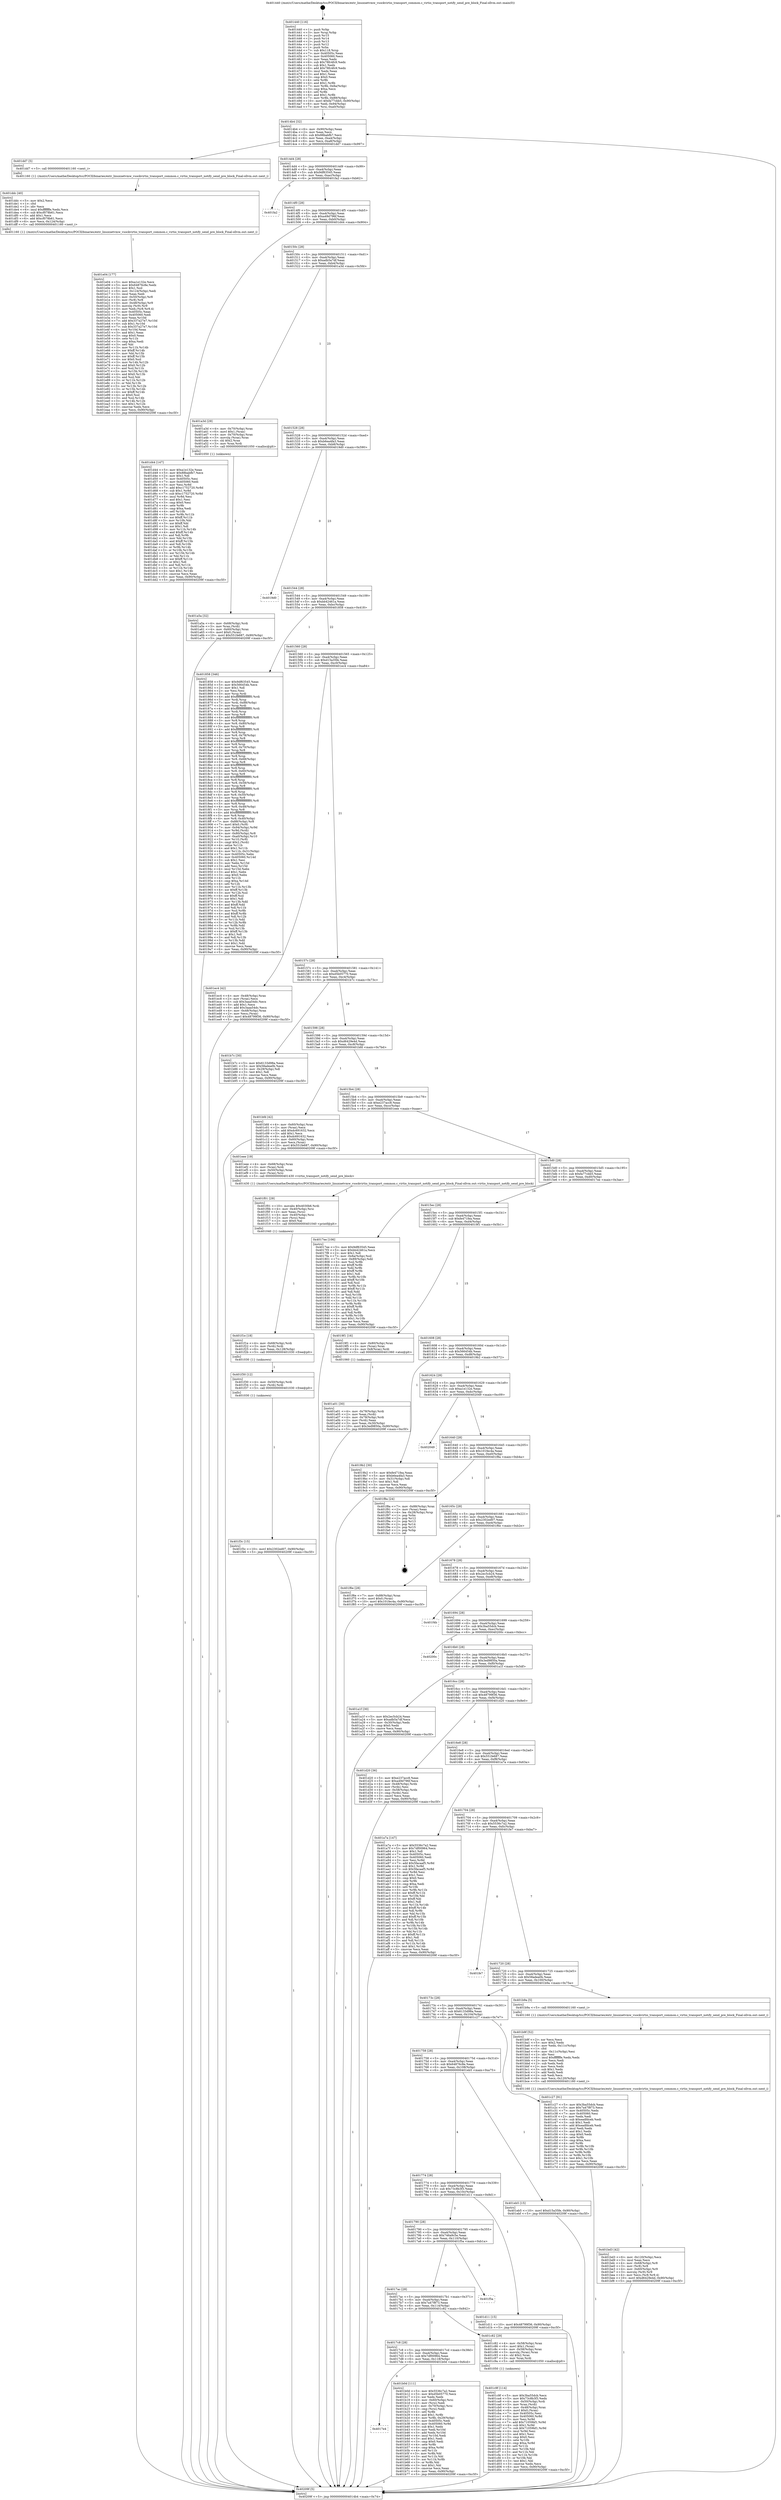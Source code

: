digraph "0x401440" {
  label = "0x401440 (/mnt/c/Users/mathe/Desktop/tcc/POCII/binaries/extr_linuxnetvmw_vsockvirtio_transport_common.c_virtio_transport_notify_send_pre_block_Final-ollvm.out::main(0))"
  labelloc = "t"
  node[shape=record]

  Entry [label="",width=0.3,height=0.3,shape=circle,fillcolor=black,style=filled]
  "0x4014b4" [label="{
     0x4014b4 [32]\l
     | [instrs]\l
     &nbsp;&nbsp;0x4014b4 \<+6\>: mov -0x90(%rbp),%eax\l
     &nbsp;&nbsp;0x4014ba \<+2\>: mov %eax,%ecx\l
     &nbsp;&nbsp;0x4014bc \<+6\>: sub $0x88babfb7,%ecx\l
     &nbsp;&nbsp;0x4014c2 \<+6\>: mov %eax,-0xa4(%rbp)\l
     &nbsp;&nbsp;0x4014c8 \<+6\>: mov %ecx,-0xa8(%rbp)\l
     &nbsp;&nbsp;0x4014ce \<+6\>: je 0000000000401dd7 \<main+0x997\>\l
  }"]
  "0x401dd7" [label="{
     0x401dd7 [5]\l
     | [instrs]\l
     &nbsp;&nbsp;0x401dd7 \<+5\>: call 0000000000401160 \<next_i\>\l
     | [calls]\l
     &nbsp;&nbsp;0x401160 \{1\} (/mnt/c/Users/mathe/Desktop/tcc/POCII/binaries/extr_linuxnetvmw_vsockvirtio_transport_common.c_virtio_transport_notify_send_pre_block_Final-ollvm.out::next_i)\l
  }"]
  "0x4014d4" [label="{
     0x4014d4 [28]\l
     | [instrs]\l
     &nbsp;&nbsp;0x4014d4 \<+5\>: jmp 00000000004014d9 \<main+0x99\>\l
     &nbsp;&nbsp;0x4014d9 \<+6\>: mov -0xa4(%rbp),%eax\l
     &nbsp;&nbsp;0x4014df \<+5\>: sub $0x9df63545,%eax\l
     &nbsp;&nbsp;0x4014e4 \<+6\>: mov %eax,-0xac(%rbp)\l
     &nbsp;&nbsp;0x4014ea \<+6\>: je 0000000000401fa2 \<main+0xb62\>\l
  }"]
  Exit [label="",width=0.3,height=0.3,shape=circle,fillcolor=black,style=filled,peripheries=2]
  "0x401fa2" [label="{
     0x401fa2\l
  }", style=dashed]
  "0x4014f0" [label="{
     0x4014f0 [28]\l
     | [instrs]\l
     &nbsp;&nbsp;0x4014f0 \<+5\>: jmp 00000000004014f5 \<main+0xb5\>\l
     &nbsp;&nbsp;0x4014f5 \<+6\>: mov -0xa4(%rbp),%eax\l
     &nbsp;&nbsp;0x4014fb \<+5\>: sub $0xa49d796f,%eax\l
     &nbsp;&nbsp;0x401500 \<+6\>: mov %eax,-0xb0(%rbp)\l
     &nbsp;&nbsp;0x401506 \<+6\>: je 0000000000401d44 \<main+0x904\>\l
  }"]
  "0x401f3c" [label="{
     0x401f3c [15]\l
     | [instrs]\l
     &nbsp;&nbsp;0x401f3c \<+10\>: movl $0x2302ed07,-0x90(%rbp)\l
     &nbsp;&nbsp;0x401f46 \<+5\>: jmp 000000000040209f \<main+0xc5f\>\l
  }"]
  "0x401d44" [label="{
     0x401d44 [147]\l
     | [instrs]\l
     &nbsp;&nbsp;0x401d44 \<+5\>: mov $0xa1e132e,%eax\l
     &nbsp;&nbsp;0x401d49 \<+5\>: mov $0x88babfb7,%ecx\l
     &nbsp;&nbsp;0x401d4e \<+2\>: mov $0x1,%dl\l
     &nbsp;&nbsp;0x401d50 \<+7\>: mov 0x40505c,%esi\l
     &nbsp;&nbsp;0x401d57 \<+7\>: mov 0x405060,%edi\l
     &nbsp;&nbsp;0x401d5e \<+3\>: mov %esi,%r8d\l
     &nbsp;&nbsp;0x401d61 \<+7\>: add $0xc1752720,%r8d\l
     &nbsp;&nbsp;0x401d68 \<+4\>: sub $0x1,%r8d\l
     &nbsp;&nbsp;0x401d6c \<+7\>: sub $0xc1752720,%r8d\l
     &nbsp;&nbsp;0x401d73 \<+4\>: imul %r8d,%esi\l
     &nbsp;&nbsp;0x401d77 \<+3\>: and $0x1,%esi\l
     &nbsp;&nbsp;0x401d7a \<+3\>: cmp $0x0,%esi\l
     &nbsp;&nbsp;0x401d7d \<+4\>: sete %r9b\l
     &nbsp;&nbsp;0x401d81 \<+3\>: cmp $0xa,%edi\l
     &nbsp;&nbsp;0x401d84 \<+4\>: setl %r10b\l
     &nbsp;&nbsp;0x401d88 \<+3\>: mov %r9b,%r11b\l
     &nbsp;&nbsp;0x401d8b \<+4\>: xor $0xff,%r11b\l
     &nbsp;&nbsp;0x401d8f \<+3\>: mov %r10b,%bl\l
     &nbsp;&nbsp;0x401d92 \<+3\>: xor $0xff,%bl\l
     &nbsp;&nbsp;0x401d95 \<+3\>: xor $0x1,%dl\l
     &nbsp;&nbsp;0x401d98 \<+3\>: mov %r11b,%r14b\l
     &nbsp;&nbsp;0x401d9b \<+4\>: and $0xff,%r14b\l
     &nbsp;&nbsp;0x401d9f \<+3\>: and %dl,%r9b\l
     &nbsp;&nbsp;0x401da2 \<+3\>: mov %bl,%r15b\l
     &nbsp;&nbsp;0x401da5 \<+4\>: and $0xff,%r15b\l
     &nbsp;&nbsp;0x401da9 \<+3\>: and %dl,%r10b\l
     &nbsp;&nbsp;0x401dac \<+3\>: or %r9b,%r14b\l
     &nbsp;&nbsp;0x401daf \<+3\>: or %r10b,%r15b\l
     &nbsp;&nbsp;0x401db2 \<+3\>: xor %r15b,%r14b\l
     &nbsp;&nbsp;0x401db5 \<+3\>: or %bl,%r11b\l
     &nbsp;&nbsp;0x401db8 \<+4\>: xor $0xff,%r11b\l
     &nbsp;&nbsp;0x401dbc \<+3\>: or $0x1,%dl\l
     &nbsp;&nbsp;0x401dbf \<+3\>: and %dl,%r11b\l
     &nbsp;&nbsp;0x401dc2 \<+3\>: or %r11b,%r14b\l
     &nbsp;&nbsp;0x401dc5 \<+4\>: test $0x1,%r14b\l
     &nbsp;&nbsp;0x401dc9 \<+3\>: cmovne %ecx,%eax\l
     &nbsp;&nbsp;0x401dcc \<+6\>: mov %eax,-0x90(%rbp)\l
     &nbsp;&nbsp;0x401dd2 \<+5\>: jmp 000000000040209f \<main+0xc5f\>\l
  }"]
  "0x40150c" [label="{
     0x40150c [28]\l
     | [instrs]\l
     &nbsp;&nbsp;0x40150c \<+5\>: jmp 0000000000401511 \<main+0xd1\>\l
     &nbsp;&nbsp;0x401511 \<+6\>: mov -0xa4(%rbp),%eax\l
     &nbsp;&nbsp;0x401517 \<+5\>: sub $0xadb5a7df,%eax\l
     &nbsp;&nbsp;0x40151c \<+6\>: mov %eax,-0xb4(%rbp)\l
     &nbsp;&nbsp;0x401522 \<+6\>: je 0000000000401a3d \<main+0x5fd\>\l
  }"]
  "0x401f30" [label="{
     0x401f30 [12]\l
     | [instrs]\l
     &nbsp;&nbsp;0x401f30 \<+4\>: mov -0x50(%rbp),%rdi\l
     &nbsp;&nbsp;0x401f34 \<+3\>: mov (%rdi),%rdi\l
     &nbsp;&nbsp;0x401f37 \<+5\>: call 0000000000401030 \<free@plt\>\l
     | [calls]\l
     &nbsp;&nbsp;0x401030 \{1\} (unknown)\l
  }"]
  "0x401a3d" [label="{
     0x401a3d [29]\l
     | [instrs]\l
     &nbsp;&nbsp;0x401a3d \<+4\>: mov -0x70(%rbp),%rax\l
     &nbsp;&nbsp;0x401a41 \<+6\>: movl $0x1,(%rax)\l
     &nbsp;&nbsp;0x401a47 \<+4\>: mov -0x70(%rbp),%rax\l
     &nbsp;&nbsp;0x401a4b \<+3\>: movslq (%rax),%rax\l
     &nbsp;&nbsp;0x401a4e \<+4\>: shl $0x2,%rax\l
     &nbsp;&nbsp;0x401a52 \<+3\>: mov %rax,%rdi\l
     &nbsp;&nbsp;0x401a55 \<+5\>: call 0000000000401050 \<malloc@plt\>\l
     | [calls]\l
     &nbsp;&nbsp;0x401050 \{1\} (unknown)\l
  }"]
  "0x401528" [label="{
     0x401528 [28]\l
     | [instrs]\l
     &nbsp;&nbsp;0x401528 \<+5\>: jmp 000000000040152d \<main+0xed\>\l
     &nbsp;&nbsp;0x40152d \<+6\>: mov -0xa4(%rbp),%eax\l
     &nbsp;&nbsp;0x401533 \<+5\>: sub $0xb6ea4fa3,%eax\l
     &nbsp;&nbsp;0x401538 \<+6\>: mov %eax,-0xb8(%rbp)\l
     &nbsp;&nbsp;0x40153e \<+6\>: je 00000000004019d0 \<main+0x590\>\l
  }"]
  "0x401f1e" [label="{
     0x401f1e [18]\l
     | [instrs]\l
     &nbsp;&nbsp;0x401f1e \<+4\>: mov -0x68(%rbp),%rdi\l
     &nbsp;&nbsp;0x401f22 \<+3\>: mov (%rdi),%rdi\l
     &nbsp;&nbsp;0x401f25 \<+6\>: mov %eax,-0x128(%rbp)\l
     &nbsp;&nbsp;0x401f2b \<+5\>: call 0000000000401030 \<free@plt\>\l
     | [calls]\l
     &nbsp;&nbsp;0x401030 \{1\} (unknown)\l
  }"]
  "0x4019d0" [label="{
     0x4019d0\l
  }", style=dashed]
  "0x401544" [label="{
     0x401544 [28]\l
     | [instrs]\l
     &nbsp;&nbsp;0x401544 \<+5\>: jmp 0000000000401549 \<main+0x109\>\l
     &nbsp;&nbsp;0x401549 \<+6\>: mov -0xa4(%rbp),%eax\l
     &nbsp;&nbsp;0x40154f \<+5\>: sub $0xbb42461a,%eax\l
     &nbsp;&nbsp;0x401554 \<+6\>: mov %eax,-0xbc(%rbp)\l
     &nbsp;&nbsp;0x40155a \<+6\>: je 0000000000401858 \<main+0x418\>\l
  }"]
  "0x401f01" [label="{
     0x401f01 [29]\l
     | [instrs]\l
     &nbsp;&nbsp;0x401f01 \<+10\>: movabs $0x4030b6,%rdi\l
     &nbsp;&nbsp;0x401f0b \<+4\>: mov -0x40(%rbp),%rsi\l
     &nbsp;&nbsp;0x401f0f \<+2\>: mov %eax,(%rsi)\l
     &nbsp;&nbsp;0x401f11 \<+4\>: mov -0x40(%rbp),%rsi\l
     &nbsp;&nbsp;0x401f15 \<+2\>: mov (%rsi),%esi\l
     &nbsp;&nbsp;0x401f17 \<+2\>: mov $0x0,%al\l
     &nbsp;&nbsp;0x401f19 \<+5\>: call 0000000000401040 \<printf@plt\>\l
     | [calls]\l
     &nbsp;&nbsp;0x401040 \{1\} (unknown)\l
  }"]
  "0x401858" [label="{
     0x401858 [346]\l
     | [instrs]\l
     &nbsp;&nbsp;0x401858 \<+5\>: mov $0x9df63545,%eax\l
     &nbsp;&nbsp;0x40185d \<+5\>: mov $0x566454b,%ecx\l
     &nbsp;&nbsp;0x401862 \<+2\>: mov $0x1,%dl\l
     &nbsp;&nbsp;0x401864 \<+2\>: xor %esi,%esi\l
     &nbsp;&nbsp;0x401866 \<+3\>: mov %rsp,%rdi\l
     &nbsp;&nbsp;0x401869 \<+4\>: add $0xfffffffffffffff0,%rdi\l
     &nbsp;&nbsp;0x40186d \<+3\>: mov %rdi,%rsp\l
     &nbsp;&nbsp;0x401870 \<+7\>: mov %rdi,-0x88(%rbp)\l
     &nbsp;&nbsp;0x401877 \<+3\>: mov %rsp,%rdi\l
     &nbsp;&nbsp;0x40187a \<+4\>: add $0xfffffffffffffff0,%rdi\l
     &nbsp;&nbsp;0x40187e \<+3\>: mov %rdi,%rsp\l
     &nbsp;&nbsp;0x401881 \<+3\>: mov %rsp,%r8\l
     &nbsp;&nbsp;0x401884 \<+4\>: add $0xfffffffffffffff0,%r8\l
     &nbsp;&nbsp;0x401888 \<+3\>: mov %r8,%rsp\l
     &nbsp;&nbsp;0x40188b \<+4\>: mov %r8,-0x80(%rbp)\l
     &nbsp;&nbsp;0x40188f \<+3\>: mov %rsp,%r8\l
     &nbsp;&nbsp;0x401892 \<+4\>: add $0xfffffffffffffff0,%r8\l
     &nbsp;&nbsp;0x401896 \<+3\>: mov %r8,%rsp\l
     &nbsp;&nbsp;0x401899 \<+4\>: mov %r8,-0x78(%rbp)\l
     &nbsp;&nbsp;0x40189d \<+3\>: mov %rsp,%r8\l
     &nbsp;&nbsp;0x4018a0 \<+4\>: add $0xfffffffffffffff0,%r8\l
     &nbsp;&nbsp;0x4018a4 \<+3\>: mov %r8,%rsp\l
     &nbsp;&nbsp;0x4018a7 \<+4\>: mov %r8,-0x70(%rbp)\l
     &nbsp;&nbsp;0x4018ab \<+3\>: mov %rsp,%r8\l
     &nbsp;&nbsp;0x4018ae \<+4\>: add $0xfffffffffffffff0,%r8\l
     &nbsp;&nbsp;0x4018b2 \<+3\>: mov %r8,%rsp\l
     &nbsp;&nbsp;0x4018b5 \<+4\>: mov %r8,-0x68(%rbp)\l
     &nbsp;&nbsp;0x4018b9 \<+3\>: mov %rsp,%r8\l
     &nbsp;&nbsp;0x4018bc \<+4\>: add $0xfffffffffffffff0,%r8\l
     &nbsp;&nbsp;0x4018c0 \<+3\>: mov %r8,%rsp\l
     &nbsp;&nbsp;0x4018c3 \<+4\>: mov %r8,-0x60(%rbp)\l
     &nbsp;&nbsp;0x4018c7 \<+3\>: mov %rsp,%r8\l
     &nbsp;&nbsp;0x4018ca \<+4\>: add $0xfffffffffffffff0,%r8\l
     &nbsp;&nbsp;0x4018ce \<+3\>: mov %r8,%rsp\l
     &nbsp;&nbsp;0x4018d1 \<+4\>: mov %r8,-0x58(%rbp)\l
     &nbsp;&nbsp;0x4018d5 \<+3\>: mov %rsp,%r8\l
     &nbsp;&nbsp;0x4018d8 \<+4\>: add $0xfffffffffffffff0,%r8\l
     &nbsp;&nbsp;0x4018dc \<+3\>: mov %r8,%rsp\l
     &nbsp;&nbsp;0x4018df \<+4\>: mov %r8,-0x50(%rbp)\l
     &nbsp;&nbsp;0x4018e3 \<+3\>: mov %rsp,%r8\l
     &nbsp;&nbsp;0x4018e6 \<+4\>: add $0xfffffffffffffff0,%r8\l
     &nbsp;&nbsp;0x4018ea \<+3\>: mov %r8,%rsp\l
     &nbsp;&nbsp;0x4018ed \<+4\>: mov %r8,-0x48(%rbp)\l
     &nbsp;&nbsp;0x4018f1 \<+3\>: mov %rsp,%r8\l
     &nbsp;&nbsp;0x4018f4 \<+4\>: add $0xfffffffffffffff0,%r8\l
     &nbsp;&nbsp;0x4018f8 \<+3\>: mov %r8,%rsp\l
     &nbsp;&nbsp;0x4018fb \<+4\>: mov %r8,-0x40(%rbp)\l
     &nbsp;&nbsp;0x4018ff \<+7\>: mov -0x88(%rbp),%r8\l
     &nbsp;&nbsp;0x401906 \<+7\>: movl $0x0,(%r8)\l
     &nbsp;&nbsp;0x40190d \<+7\>: mov -0x94(%rbp),%r9d\l
     &nbsp;&nbsp;0x401914 \<+3\>: mov %r9d,(%rdi)\l
     &nbsp;&nbsp;0x401917 \<+4\>: mov -0x80(%rbp),%r8\l
     &nbsp;&nbsp;0x40191b \<+7\>: mov -0xa0(%rbp),%r10\l
     &nbsp;&nbsp;0x401922 \<+3\>: mov %r10,(%r8)\l
     &nbsp;&nbsp;0x401925 \<+3\>: cmpl $0x2,(%rdi)\l
     &nbsp;&nbsp;0x401928 \<+4\>: setne %r11b\l
     &nbsp;&nbsp;0x40192c \<+4\>: and $0x1,%r11b\l
     &nbsp;&nbsp;0x401930 \<+4\>: mov %r11b,-0x31(%rbp)\l
     &nbsp;&nbsp;0x401934 \<+7\>: mov 0x40505c,%ebx\l
     &nbsp;&nbsp;0x40193b \<+8\>: mov 0x405060,%r14d\l
     &nbsp;&nbsp;0x401943 \<+3\>: sub $0x1,%esi\l
     &nbsp;&nbsp;0x401946 \<+3\>: mov %ebx,%r15d\l
     &nbsp;&nbsp;0x401949 \<+3\>: add %esi,%r15d\l
     &nbsp;&nbsp;0x40194c \<+4\>: imul %r15d,%ebx\l
     &nbsp;&nbsp;0x401950 \<+3\>: and $0x1,%ebx\l
     &nbsp;&nbsp;0x401953 \<+3\>: cmp $0x0,%ebx\l
     &nbsp;&nbsp;0x401956 \<+4\>: sete %r11b\l
     &nbsp;&nbsp;0x40195a \<+4\>: cmp $0xa,%r14d\l
     &nbsp;&nbsp;0x40195e \<+4\>: setl %r12b\l
     &nbsp;&nbsp;0x401962 \<+3\>: mov %r11b,%r13b\l
     &nbsp;&nbsp;0x401965 \<+4\>: xor $0xff,%r13b\l
     &nbsp;&nbsp;0x401969 \<+3\>: mov %r12b,%sil\l
     &nbsp;&nbsp;0x40196c \<+4\>: xor $0xff,%sil\l
     &nbsp;&nbsp;0x401970 \<+3\>: xor $0x1,%dl\l
     &nbsp;&nbsp;0x401973 \<+3\>: mov %r13b,%dil\l
     &nbsp;&nbsp;0x401976 \<+4\>: and $0xff,%dil\l
     &nbsp;&nbsp;0x40197a \<+3\>: and %dl,%r11b\l
     &nbsp;&nbsp;0x40197d \<+3\>: mov %sil,%r8b\l
     &nbsp;&nbsp;0x401980 \<+4\>: and $0xff,%r8b\l
     &nbsp;&nbsp;0x401984 \<+3\>: and %dl,%r12b\l
     &nbsp;&nbsp;0x401987 \<+3\>: or %r11b,%dil\l
     &nbsp;&nbsp;0x40198a \<+3\>: or %r12b,%r8b\l
     &nbsp;&nbsp;0x40198d \<+3\>: xor %r8b,%dil\l
     &nbsp;&nbsp;0x401990 \<+3\>: or %sil,%r13b\l
     &nbsp;&nbsp;0x401993 \<+4\>: xor $0xff,%r13b\l
     &nbsp;&nbsp;0x401997 \<+3\>: or $0x1,%dl\l
     &nbsp;&nbsp;0x40199a \<+3\>: and %dl,%r13b\l
     &nbsp;&nbsp;0x40199d \<+3\>: or %r13b,%dil\l
     &nbsp;&nbsp;0x4019a0 \<+4\>: test $0x1,%dil\l
     &nbsp;&nbsp;0x4019a4 \<+3\>: cmovne %ecx,%eax\l
     &nbsp;&nbsp;0x4019a7 \<+6\>: mov %eax,-0x90(%rbp)\l
     &nbsp;&nbsp;0x4019ad \<+5\>: jmp 000000000040209f \<main+0xc5f\>\l
  }"]
  "0x401560" [label="{
     0x401560 [28]\l
     | [instrs]\l
     &nbsp;&nbsp;0x401560 \<+5\>: jmp 0000000000401565 \<main+0x125\>\l
     &nbsp;&nbsp;0x401565 \<+6\>: mov -0xa4(%rbp),%eax\l
     &nbsp;&nbsp;0x40156b \<+5\>: sub $0xd15a35fe,%eax\l
     &nbsp;&nbsp;0x401570 \<+6\>: mov %eax,-0xc0(%rbp)\l
     &nbsp;&nbsp;0x401576 \<+6\>: je 0000000000401ec4 \<main+0xa84\>\l
  }"]
  "0x401e04" [label="{
     0x401e04 [177]\l
     | [instrs]\l
     &nbsp;&nbsp;0x401e04 \<+5\>: mov $0xa1e132e,%ecx\l
     &nbsp;&nbsp;0x401e09 \<+5\>: mov $0x64876c8e,%edx\l
     &nbsp;&nbsp;0x401e0e \<+3\>: mov $0x1,%sil\l
     &nbsp;&nbsp;0x401e11 \<+6\>: mov -0x124(%rbp),%edi\l
     &nbsp;&nbsp;0x401e17 \<+3\>: imul %eax,%edi\l
     &nbsp;&nbsp;0x401e1a \<+4\>: mov -0x50(%rbp),%r8\l
     &nbsp;&nbsp;0x401e1e \<+3\>: mov (%r8),%r8\l
     &nbsp;&nbsp;0x401e21 \<+4\>: mov -0x48(%rbp),%r9\l
     &nbsp;&nbsp;0x401e25 \<+3\>: movslq (%r9),%r9\l
     &nbsp;&nbsp;0x401e28 \<+4\>: mov %edi,(%r8,%r9,4)\l
     &nbsp;&nbsp;0x401e2c \<+7\>: mov 0x40505c,%eax\l
     &nbsp;&nbsp;0x401e33 \<+7\>: mov 0x405060,%edi\l
     &nbsp;&nbsp;0x401e3a \<+3\>: mov %eax,%r10d\l
     &nbsp;&nbsp;0x401e3d \<+7\>: add $0x337a27e7,%r10d\l
     &nbsp;&nbsp;0x401e44 \<+4\>: sub $0x1,%r10d\l
     &nbsp;&nbsp;0x401e48 \<+7\>: sub $0x337a27e7,%r10d\l
     &nbsp;&nbsp;0x401e4f \<+4\>: imul %r10d,%eax\l
     &nbsp;&nbsp;0x401e53 \<+3\>: and $0x1,%eax\l
     &nbsp;&nbsp;0x401e56 \<+3\>: cmp $0x0,%eax\l
     &nbsp;&nbsp;0x401e59 \<+4\>: sete %r11b\l
     &nbsp;&nbsp;0x401e5d \<+3\>: cmp $0xa,%edi\l
     &nbsp;&nbsp;0x401e60 \<+3\>: setl %bl\l
     &nbsp;&nbsp;0x401e63 \<+3\>: mov %r11b,%r14b\l
     &nbsp;&nbsp;0x401e66 \<+4\>: xor $0xff,%r14b\l
     &nbsp;&nbsp;0x401e6a \<+3\>: mov %bl,%r15b\l
     &nbsp;&nbsp;0x401e6d \<+4\>: xor $0xff,%r15b\l
     &nbsp;&nbsp;0x401e71 \<+4\>: xor $0x0,%sil\l
     &nbsp;&nbsp;0x401e75 \<+3\>: mov %r14b,%r12b\l
     &nbsp;&nbsp;0x401e78 \<+4\>: and $0x0,%r12b\l
     &nbsp;&nbsp;0x401e7c \<+3\>: and %sil,%r11b\l
     &nbsp;&nbsp;0x401e7f \<+3\>: mov %r15b,%r13b\l
     &nbsp;&nbsp;0x401e82 \<+4\>: and $0x0,%r13b\l
     &nbsp;&nbsp;0x401e86 \<+3\>: and %sil,%bl\l
     &nbsp;&nbsp;0x401e89 \<+3\>: or %r11b,%r12b\l
     &nbsp;&nbsp;0x401e8c \<+3\>: or %bl,%r13b\l
     &nbsp;&nbsp;0x401e8f \<+3\>: xor %r13b,%r12b\l
     &nbsp;&nbsp;0x401e92 \<+3\>: or %r15b,%r14b\l
     &nbsp;&nbsp;0x401e95 \<+4\>: xor $0xff,%r14b\l
     &nbsp;&nbsp;0x401e99 \<+4\>: or $0x0,%sil\l
     &nbsp;&nbsp;0x401e9d \<+3\>: and %sil,%r14b\l
     &nbsp;&nbsp;0x401ea0 \<+3\>: or %r14b,%r12b\l
     &nbsp;&nbsp;0x401ea3 \<+4\>: test $0x1,%r12b\l
     &nbsp;&nbsp;0x401ea7 \<+3\>: cmovne %edx,%ecx\l
     &nbsp;&nbsp;0x401eaa \<+6\>: mov %ecx,-0x90(%rbp)\l
     &nbsp;&nbsp;0x401eb0 \<+5\>: jmp 000000000040209f \<main+0xc5f\>\l
  }"]
  "0x401ec4" [label="{
     0x401ec4 [42]\l
     | [instrs]\l
     &nbsp;&nbsp;0x401ec4 \<+4\>: mov -0x48(%rbp),%rax\l
     &nbsp;&nbsp;0x401ec8 \<+2\>: mov (%rax),%ecx\l
     &nbsp;&nbsp;0x401eca \<+6\>: sub $0x3aaa54dc,%ecx\l
     &nbsp;&nbsp;0x401ed0 \<+3\>: add $0x1,%ecx\l
     &nbsp;&nbsp;0x401ed3 \<+6\>: add $0x3aaa54dc,%ecx\l
     &nbsp;&nbsp;0x401ed9 \<+4\>: mov -0x48(%rbp),%rax\l
     &nbsp;&nbsp;0x401edd \<+2\>: mov %ecx,(%rax)\l
     &nbsp;&nbsp;0x401edf \<+10\>: movl $0x48799f36,-0x90(%rbp)\l
     &nbsp;&nbsp;0x401ee9 \<+5\>: jmp 000000000040209f \<main+0xc5f\>\l
  }"]
  "0x40157c" [label="{
     0x40157c [28]\l
     | [instrs]\l
     &nbsp;&nbsp;0x40157c \<+5\>: jmp 0000000000401581 \<main+0x141\>\l
     &nbsp;&nbsp;0x401581 \<+6\>: mov -0xa4(%rbp),%eax\l
     &nbsp;&nbsp;0x401587 \<+5\>: sub $0xd5b05770,%eax\l
     &nbsp;&nbsp;0x40158c \<+6\>: mov %eax,-0xc4(%rbp)\l
     &nbsp;&nbsp;0x401592 \<+6\>: je 0000000000401b7c \<main+0x73c\>\l
  }"]
  "0x401ddc" [label="{
     0x401ddc [40]\l
     | [instrs]\l
     &nbsp;&nbsp;0x401ddc \<+5\>: mov $0x2,%ecx\l
     &nbsp;&nbsp;0x401de1 \<+1\>: cltd\l
     &nbsp;&nbsp;0x401de2 \<+2\>: idiv %ecx\l
     &nbsp;&nbsp;0x401de4 \<+6\>: imul $0xfffffffe,%edx,%ecx\l
     &nbsp;&nbsp;0x401dea \<+6\>: sub $0xcf078b61,%ecx\l
     &nbsp;&nbsp;0x401df0 \<+3\>: add $0x1,%ecx\l
     &nbsp;&nbsp;0x401df3 \<+6\>: add $0xcf078b61,%ecx\l
     &nbsp;&nbsp;0x401df9 \<+6\>: mov %ecx,-0x124(%rbp)\l
     &nbsp;&nbsp;0x401dff \<+5\>: call 0000000000401160 \<next_i\>\l
     | [calls]\l
     &nbsp;&nbsp;0x401160 \{1\} (/mnt/c/Users/mathe/Desktop/tcc/POCII/binaries/extr_linuxnetvmw_vsockvirtio_transport_common.c_virtio_transport_notify_send_pre_block_Final-ollvm.out::next_i)\l
  }"]
  "0x401b7c" [label="{
     0x401b7c [30]\l
     | [instrs]\l
     &nbsp;&nbsp;0x401b7c \<+5\>: mov $0x6133d98a,%eax\l
     &nbsp;&nbsp;0x401b81 \<+5\>: mov $0x58adea0b,%ecx\l
     &nbsp;&nbsp;0x401b86 \<+3\>: mov -0x29(%rbp),%dl\l
     &nbsp;&nbsp;0x401b89 \<+3\>: test $0x1,%dl\l
     &nbsp;&nbsp;0x401b8c \<+3\>: cmovne %ecx,%eax\l
     &nbsp;&nbsp;0x401b8f \<+6\>: mov %eax,-0x90(%rbp)\l
     &nbsp;&nbsp;0x401b95 \<+5\>: jmp 000000000040209f \<main+0xc5f\>\l
  }"]
  "0x401598" [label="{
     0x401598 [28]\l
     | [instrs]\l
     &nbsp;&nbsp;0x401598 \<+5\>: jmp 000000000040159d \<main+0x15d\>\l
     &nbsp;&nbsp;0x40159d \<+6\>: mov -0xa4(%rbp),%eax\l
     &nbsp;&nbsp;0x4015a3 \<+5\>: sub $0xd6429e4d,%eax\l
     &nbsp;&nbsp;0x4015a8 \<+6\>: mov %eax,-0xc8(%rbp)\l
     &nbsp;&nbsp;0x4015ae \<+6\>: je 0000000000401bfd \<main+0x7bd\>\l
  }"]
  "0x401c9f" [label="{
     0x401c9f [114]\l
     | [instrs]\l
     &nbsp;&nbsp;0x401c9f \<+5\>: mov $0x3ba55dcb,%ecx\l
     &nbsp;&nbsp;0x401ca4 \<+5\>: mov $0x73c8b3f3,%edx\l
     &nbsp;&nbsp;0x401ca9 \<+4\>: mov -0x50(%rbp),%rdi\l
     &nbsp;&nbsp;0x401cad \<+3\>: mov %rax,(%rdi)\l
     &nbsp;&nbsp;0x401cb0 \<+4\>: mov -0x48(%rbp),%rax\l
     &nbsp;&nbsp;0x401cb4 \<+6\>: movl $0x0,(%rax)\l
     &nbsp;&nbsp;0x401cba \<+7\>: mov 0x40505c,%esi\l
     &nbsp;&nbsp;0x401cc1 \<+8\>: mov 0x405060,%r8d\l
     &nbsp;&nbsp;0x401cc9 \<+3\>: mov %esi,%r9d\l
     &nbsp;&nbsp;0x401ccc \<+7\>: add $0x71059bf1,%r9d\l
     &nbsp;&nbsp;0x401cd3 \<+4\>: sub $0x1,%r9d\l
     &nbsp;&nbsp;0x401cd7 \<+7\>: sub $0x71059bf1,%r9d\l
     &nbsp;&nbsp;0x401cde \<+4\>: imul %r9d,%esi\l
     &nbsp;&nbsp;0x401ce2 \<+3\>: and $0x1,%esi\l
     &nbsp;&nbsp;0x401ce5 \<+3\>: cmp $0x0,%esi\l
     &nbsp;&nbsp;0x401ce8 \<+4\>: sete %r10b\l
     &nbsp;&nbsp;0x401cec \<+4\>: cmp $0xa,%r8d\l
     &nbsp;&nbsp;0x401cf0 \<+4\>: setl %r11b\l
     &nbsp;&nbsp;0x401cf4 \<+3\>: mov %r10b,%bl\l
     &nbsp;&nbsp;0x401cf7 \<+3\>: and %r11b,%bl\l
     &nbsp;&nbsp;0x401cfa \<+3\>: xor %r11b,%r10b\l
     &nbsp;&nbsp;0x401cfd \<+3\>: or %r10b,%bl\l
     &nbsp;&nbsp;0x401d00 \<+3\>: test $0x1,%bl\l
     &nbsp;&nbsp;0x401d03 \<+3\>: cmovne %edx,%ecx\l
     &nbsp;&nbsp;0x401d06 \<+6\>: mov %ecx,-0x90(%rbp)\l
     &nbsp;&nbsp;0x401d0c \<+5\>: jmp 000000000040209f \<main+0xc5f\>\l
  }"]
  "0x401bfd" [label="{
     0x401bfd [42]\l
     | [instrs]\l
     &nbsp;&nbsp;0x401bfd \<+4\>: mov -0x60(%rbp),%rax\l
     &nbsp;&nbsp;0x401c01 \<+2\>: mov (%rax),%ecx\l
     &nbsp;&nbsp;0x401c03 \<+6\>: add $0xdc691632,%ecx\l
     &nbsp;&nbsp;0x401c09 \<+3\>: add $0x1,%ecx\l
     &nbsp;&nbsp;0x401c0c \<+6\>: sub $0xdc691632,%ecx\l
     &nbsp;&nbsp;0x401c12 \<+4\>: mov -0x60(%rbp),%rax\l
     &nbsp;&nbsp;0x401c16 \<+2\>: mov %ecx,(%rax)\l
     &nbsp;&nbsp;0x401c18 \<+10\>: movl $0x551fe687,-0x90(%rbp)\l
     &nbsp;&nbsp;0x401c22 \<+5\>: jmp 000000000040209f \<main+0xc5f\>\l
  }"]
  "0x4015b4" [label="{
     0x4015b4 [28]\l
     | [instrs]\l
     &nbsp;&nbsp;0x4015b4 \<+5\>: jmp 00000000004015b9 \<main+0x179\>\l
     &nbsp;&nbsp;0x4015b9 \<+6\>: mov -0xa4(%rbp),%eax\l
     &nbsp;&nbsp;0x4015bf \<+5\>: sub $0xe237acc8,%eax\l
     &nbsp;&nbsp;0x4015c4 \<+6\>: mov %eax,-0xcc(%rbp)\l
     &nbsp;&nbsp;0x4015ca \<+6\>: je 0000000000401eee \<main+0xaae\>\l
  }"]
  "0x401bd3" [label="{
     0x401bd3 [42]\l
     | [instrs]\l
     &nbsp;&nbsp;0x401bd3 \<+6\>: mov -0x120(%rbp),%ecx\l
     &nbsp;&nbsp;0x401bd9 \<+3\>: imul %eax,%ecx\l
     &nbsp;&nbsp;0x401bdc \<+4\>: mov -0x68(%rbp),%r8\l
     &nbsp;&nbsp;0x401be0 \<+3\>: mov (%r8),%r8\l
     &nbsp;&nbsp;0x401be3 \<+4\>: mov -0x60(%rbp),%r9\l
     &nbsp;&nbsp;0x401be7 \<+3\>: movslq (%r9),%r9\l
     &nbsp;&nbsp;0x401bea \<+4\>: mov %ecx,(%r8,%r9,4)\l
     &nbsp;&nbsp;0x401bee \<+10\>: movl $0xd6429e4d,-0x90(%rbp)\l
     &nbsp;&nbsp;0x401bf8 \<+5\>: jmp 000000000040209f \<main+0xc5f\>\l
  }"]
  "0x401eee" [label="{
     0x401eee [19]\l
     | [instrs]\l
     &nbsp;&nbsp;0x401eee \<+4\>: mov -0x68(%rbp),%rax\l
     &nbsp;&nbsp;0x401ef2 \<+3\>: mov (%rax),%rdi\l
     &nbsp;&nbsp;0x401ef5 \<+4\>: mov -0x50(%rbp),%rax\l
     &nbsp;&nbsp;0x401ef9 \<+3\>: mov (%rax),%rsi\l
     &nbsp;&nbsp;0x401efc \<+5\>: call 0000000000401430 \<virtio_transport_notify_send_pre_block\>\l
     | [calls]\l
     &nbsp;&nbsp;0x401430 \{1\} (/mnt/c/Users/mathe/Desktop/tcc/POCII/binaries/extr_linuxnetvmw_vsockvirtio_transport_common.c_virtio_transport_notify_send_pre_block_Final-ollvm.out::virtio_transport_notify_send_pre_block)\l
  }"]
  "0x4015d0" [label="{
     0x4015d0 [28]\l
     | [instrs]\l
     &nbsp;&nbsp;0x4015d0 \<+5\>: jmp 00000000004015d5 \<main+0x195\>\l
     &nbsp;&nbsp;0x4015d5 \<+6\>: mov -0xa4(%rbp),%eax\l
     &nbsp;&nbsp;0x4015db \<+5\>: sub $0xfa77cbb5,%eax\l
     &nbsp;&nbsp;0x4015e0 \<+6\>: mov %eax,-0xd0(%rbp)\l
     &nbsp;&nbsp;0x4015e6 \<+6\>: je 00000000004017ee \<main+0x3ae\>\l
  }"]
  "0x401b9f" [label="{
     0x401b9f [52]\l
     | [instrs]\l
     &nbsp;&nbsp;0x401b9f \<+2\>: xor %ecx,%ecx\l
     &nbsp;&nbsp;0x401ba1 \<+5\>: mov $0x2,%edx\l
     &nbsp;&nbsp;0x401ba6 \<+6\>: mov %edx,-0x11c(%rbp)\l
     &nbsp;&nbsp;0x401bac \<+1\>: cltd\l
     &nbsp;&nbsp;0x401bad \<+6\>: mov -0x11c(%rbp),%esi\l
     &nbsp;&nbsp;0x401bb3 \<+2\>: idiv %esi\l
     &nbsp;&nbsp;0x401bb5 \<+6\>: imul $0xfffffffe,%edx,%edx\l
     &nbsp;&nbsp;0x401bbb \<+2\>: mov %ecx,%edi\l
     &nbsp;&nbsp;0x401bbd \<+2\>: sub %edx,%edi\l
     &nbsp;&nbsp;0x401bbf \<+2\>: mov %ecx,%edx\l
     &nbsp;&nbsp;0x401bc1 \<+3\>: sub $0x1,%edx\l
     &nbsp;&nbsp;0x401bc4 \<+2\>: add %edx,%edi\l
     &nbsp;&nbsp;0x401bc6 \<+2\>: sub %edi,%ecx\l
     &nbsp;&nbsp;0x401bc8 \<+6\>: mov %ecx,-0x120(%rbp)\l
     &nbsp;&nbsp;0x401bce \<+5\>: call 0000000000401160 \<next_i\>\l
     | [calls]\l
     &nbsp;&nbsp;0x401160 \{1\} (/mnt/c/Users/mathe/Desktop/tcc/POCII/binaries/extr_linuxnetvmw_vsockvirtio_transport_common.c_virtio_transport_notify_send_pre_block_Final-ollvm.out::next_i)\l
  }"]
  "0x4017ee" [label="{
     0x4017ee [106]\l
     | [instrs]\l
     &nbsp;&nbsp;0x4017ee \<+5\>: mov $0x9df63545,%eax\l
     &nbsp;&nbsp;0x4017f3 \<+5\>: mov $0xbb42461a,%ecx\l
     &nbsp;&nbsp;0x4017f8 \<+2\>: mov $0x1,%dl\l
     &nbsp;&nbsp;0x4017fa \<+7\>: mov -0x8a(%rbp),%sil\l
     &nbsp;&nbsp;0x401801 \<+7\>: mov -0x89(%rbp),%dil\l
     &nbsp;&nbsp;0x401808 \<+3\>: mov %sil,%r8b\l
     &nbsp;&nbsp;0x40180b \<+4\>: xor $0xff,%r8b\l
     &nbsp;&nbsp;0x40180f \<+3\>: mov %dil,%r9b\l
     &nbsp;&nbsp;0x401812 \<+4\>: xor $0xff,%r9b\l
     &nbsp;&nbsp;0x401816 \<+3\>: xor $0x1,%dl\l
     &nbsp;&nbsp;0x401819 \<+3\>: mov %r8b,%r10b\l
     &nbsp;&nbsp;0x40181c \<+4\>: and $0xff,%r10b\l
     &nbsp;&nbsp;0x401820 \<+3\>: and %dl,%sil\l
     &nbsp;&nbsp;0x401823 \<+3\>: mov %r9b,%r11b\l
     &nbsp;&nbsp;0x401826 \<+4\>: and $0xff,%r11b\l
     &nbsp;&nbsp;0x40182a \<+3\>: and %dl,%dil\l
     &nbsp;&nbsp;0x40182d \<+3\>: or %sil,%r10b\l
     &nbsp;&nbsp;0x401830 \<+3\>: or %dil,%r11b\l
     &nbsp;&nbsp;0x401833 \<+3\>: xor %r11b,%r10b\l
     &nbsp;&nbsp;0x401836 \<+3\>: or %r9b,%r8b\l
     &nbsp;&nbsp;0x401839 \<+4\>: xor $0xff,%r8b\l
     &nbsp;&nbsp;0x40183d \<+3\>: or $0x1,%dl\l
     &nbsp;&nbsp;0x401840 \<+3\>: and %dl,%r8b\l
     &nbsp;&nbsp;0x401843 \<+3\>: or %r8b,%r10b\l
     &nbsp;&nbsp;0x401846 \<+4\>: test $0x1,%r10b\l
     &nbsp;&nbsp;0x40184a \<+3\>: cmovne %ecx,%eax\l
     &nbsp;&nbsp;0x40184d \<+6\>: mov %eax,-0x90(%rbp)\l
     &nbsp;&nbsp;0x401853 \<+5\>: jmp 000000000040209f \<main+0xc5f\>\l
  }"]
  "0x4015ec" [label="{
     0x4015ec [28]\l
     | [instrs]\l
     &nbsp;&nbsp;0x4015ec \<+5\>: jmp 00000000004015f1 \<main+0x1b1\>\l
     &nbsp;&nbsp;0x4015f1 \<+6\>: mov -0xa4(%rbp),%eax\l
     &nbsp;&nbsp;0x4015f7 \<+5\>: sub $0xfe471fea,%eax\l
     &nbsp;&nbsp;0x4015fc \<+6\>: mov %eax,-0xd4(%rbp)\l
     &nbsp;&nbsp;0x401602 \<+6\>: je 00000000004019f1 \<main+0x5b1\>\l
  }"]
  "0x40209f" [label="{
     0x40209f [5]\l
     | [instrs]\l
     &nbsp;&nbsp;0x40209f \<+5\>: jmp 00000000004014b4 \<main+0x74\>\l
  }"]
  "0x401440" [label="{
     0x401440 [116]\l
     | [instrs]\l
     &nbsp;&nbsp;0x401440 \<+1\>: push %rbp\l
     &nbsp;&nbsp;0x401441 \<+3\>: mov %rsp,%rbp\l
     &nbsp;&nbsp;0x401444 \<+2\>: push %r15\l
     &nbsp;&nbsp;0x401446 \<+2\>: push %r14\l
     &nbsp;&nbsp;0x401448 \<+2\>: push %r13\l
     &nbsp;&nbsp;0x40144a \<+2\>: push %r12\l
     &nbsp;&nbsp;0x40144c \<+1\>: push %rbx\l
     &nbsp;&nbsp;0x40144d \<+7\>: sub $0x118,%rsp\l
     &nbsp;&nbsp;0x401454 \<+7\>: mov 0x40505c,%eax\l
     &nbsp;&nbsp;0x40145b \<+7\>: mov 0x405060,%ecx\l
     &nbsp;&nbsp;0x401462 \<+2\>: mov %eax,%edx\l
     &nbsp;&nbsp;0x401464 \<+6\>: sub $0x78fc4fc9,%edx\l
     &nbsp;&nbsp;0x40146a \<+3\>: sub $0x1,%edx\l
     &nbsp;&nbsp;0x40146d \<+6\>: add $0x78fc4fc9,%edx\l
     &nbsp;&nbsp;0x401473 \<+3\>: imul %edx,%eax\l
     &nbsp;&nbsp;0x401476 \<+3\>: and $0x1,%eax\l
     &nbsp;&nbsp;0x401479 \<+3\>: cmp $0x0,%eax\l
     &nbsp;&nbsp;0x40147c \<+4\>: sete %r8b\l
     &nbsp;&nbsp;0x401480 \<+4\>: and $0x1,%r8b\l
     &nbsp;&nbsp;0x401484 \<+7\>: mov %r8b,-0x8a(%rbp)\l
     &nbsp;&nbsp;0x40148b \<+3\>: cmp $0xa,%ecx\l
     &nbsp;&nbsp;0x40148e \<+4\>: setl %r8b\l
     &nbsp;&nbsp;0x401492 \<+4\>: and $0x1,%r8b\l
     &nbsp;&nbsp;0x401496 \<+7\>: mov %r8b,-0x89(%rbp)\l
     &nbsp;&nbsp;0x40149d \<+10\>: movl $0xfa77cbb5,-0x90(%rbp)\l
     &nbsp;&nbsp;0x4014a7 \<+6\>: mov %edi,-0x94(%rbp)\l
     &nbsp;&nbsp;0x4014ad \<+7\>: mov %rsi,-0xa0(%rbp)\l
  }"]
  "0x4017e4" [label="{
     0x4017e4\l
  }", style=dashed]
  "0x401b0d" [label="{
     0x401b0d [111]\l
     | [instrs]\l
     &nbsp;&nbsp;0x401b0d \<+5\>: mov $0x5536c7a2,%eax\l
     &nbsp;&nbsp;0x401b12 \<+5\>: mov $0xd5b05770,%ecx\l
     &nbsp;&nbsp;0x401b17 \<+2\>: xor %edx,%edx\l
     &nbsp;&nbsp;0x401b19 \<+4\>: mov -0x60(%rbp),%rsi\l
     &nbsp;&nbsp;0x401b1d \<+2\>: mov (%rsi),%edi\l
     &nbsp;&nbsp;0x401b1f \<+4\>: mov -0x70(%rbp),%rsi\l
     &nbsp;&nbsp;0x401b23 \<+2\>: cmp (%rsi),%edi\l
     &nbsp;&nbsp;0x401b25 \<+4\>: setl %r8b\l
     &nbsp;&nbsp;0x401b29 \<+4\>: and $0x1,%r8b\l
     &nbsp;&nbsp;0x401b2d \<+4\>: mov %r8b,-0x29(%rbp)\l
     &nbsp;&nbsp;0x401b31 \<+7\>: mov 0x40505c,%edi\l
     &nbsp;&nbsp;0x401b38 \<+8\>: mov 0x405060,%r9d\l
     &nbsp;&nbsp;0x401b40 \<+3\>: sub $0x1,%edx\l
     &nbsp;&nbsp;0x401b43 \<+3\>: mov %edi,%r10d\l
     &nbsp;&nbsp;0x401b46 \<+3\>: add %edx,%r10d\l
     &nbsp;&nbsp;0x401b49 \<+4\>: imul %r10d,%edi\l
     &nbsp;&nbsp;0x401b4d \<+3\>: and $0x1,%edi\l
     &nbsp;&nbsp;0x401b50 \<+3\>: cmp $0x0,%edi\l
     &nbsp;&nbsp;0x401b53 \<+4\>: sete %r8b\l
     &nbsp;&nbsp;0x401b57 \<+4\>: cmp $0xa,%r9d\l
     &nbsp;&nbsp;0x401b5b \<+4\>: setl %r11b\l
     &nbsp;&nbsp;0x401b5f \<+3\>: mov %r8b,%bl\l
     &nbsp;&nbsp;0x401b62 \<+3\>: and %r11b,%bl\l
     &nbsp;&nbsp;0x401b65 \<+3\>: xor %r11b,%r8b\l
     &nbsp;&nbsp;0x401b68 \<+3\>: or %r8b,%bl\l
     &nbsp;&nbsp;0x401b6b \<+3\>: test $0x1,%bl\l
     &nbsp;&nbsp;0x401b6e \<+3\>: cmovne %ecx,%eax\l
     &nbsp;&nbsp;0x401b71 \<+6\>: mov %eax,-0x90(%rbp)\l
     &nbsp;&nbsp;0x401b77 \<+5\>: jmp 000000000040209f \<main+0xc5f\>\l
  }"]
  "0x4019f1" [label="{
     0x4019f1 [16]\l
     | [instrs]\l
     &nbsp;&nbsp;0x4019f1 \<+4\>: mov -0x80(%rbp),%rax\l
     &nbsp;&nbsp;0x4019f5 \<+3\>: mov (%rax),%rax\l
     &nbsp;&nbsp;0x4019f8 \<+4\>: mov 0x8(%rax),%rdi\l
     &nbsp;&nbsp;0x4019fc \<+5\>: call 0000000000401060 \<atoi@plt\>\l
     | [calls]\l
     &nbsp;&nbsp;0x401060 \{1\} (unknown)\l
  }"]
  "0x401608" [label="{
     0x401608 [28]\l
     | [instrs]\l
     &nbsp;&nbsp;0x401608 \<+5\>: jmp 000000000040160d \<main+0x1cd\>\l
     &nbsp;&nbsp;0x40160d \<+6\>: mov -0xa4(%rbp),%eax\l
     &nbsp;&nbsp;0x401613 \<+5\>: sub $0x566454b,%eax\l
     &nbsp;&nbsp;0x401618 \<+6\>: mov %eax,-0xd8(%rbp)\l
     &nbsp;&nbsp;0x40161e \<+6\>: je 00000000004019b2 \<main+0x572\>\l
  }"]
  "0x4017c8" [label="{
     0x4017c8 [28]\l
     | [instrs]\l
     &nbsp;&nbsp;0x4017c8 \<+5\>: jmp 00000000004017cd \<main+0x38d\>\l
     &nbsp;&nbsp;0x4017cd \<+6\>: mov -0xa4(%rbp),%eax\l
     &nbsp;&nbsp;0x4017d3 \<+5\>: sub $0x7df00964,%eax\l
     &nbsp;&nbsp;0x4017d8 \<+6\>: mov %eax,-0x118(%rbp)\l
     &nbsp;&nbsp;0x4017de \<+6\>: je 0000000000401b0d \<main+0x6cd\>\l
  }"]
  "0x4019b2" [label="{
     0x4019b2 [30]\l
     | [instrs]\l
     &nbsp;&nbsp;0x4019b2 \<+5\>: mov $0xfe471fea,%eax\l
     &nbsp;&nbsp;0x4019b7 \<+5\>: mov $0xb6ea4fa3,%ecx\l
     &nbsp;&nbsp;0x4019bc \<+3\>: mov -0x31(%rbp),%dl\l
     &nbsp;&nbsp;0x4019bf \<+3\>: test $0x1,%dl\l
     &nbsp;&nbsp;0x4019c2 \<+3\>: cmovne %ecx,%eax\l
     &nbsp;&nbsp;0x4019c5 \<+6\>: mov %eax,-0x90(%rbp)\l
     &nbsp;&nbsp;0x4019cb \<+5\>: jmp 000000000040209f \<main+0xc5f\>\l
  }"]
  "0x401624" [label="{
     0x401624 [28]\l
     | [instrs]\l
     &nbsp;&nbsp;0x401624 \<+5\>: jmp 0000000000401629 \<main+0x1e9\>\l
     &nbsp;&nbsp;0x401629 \<+6\>: mov -0xa4(%rbp),%eax\l
     &nbsp;&nbsp;0x40162f \<+5\>: sub $0xa1e132e,%eax\l
     &nbsp;&nbsp;0x401634 \<+6\>: mov %eax,-0xdc(%rbp)\l
     &nbsp;&nbsp;0x40163a \<+6\>: je 0000000000402049 \<main+0xc09\>\l
  }"]
  "0x401a01" [label="{
     0x401a01 [30]\l
     | [instrs]\l
     &nbsp;&nbsp;0x401a01 \<+4\>: mov -0x78(%rbp),%rdi\l
     &nbsp;&nbsp;0x401a05 \<+2\>: mov %eax,(%rdi)\l
     &nbsp;&nbsp;0x401a07 \<+4\>: mov -0x78(%rbp),%rdi\l
     &nbsp;&nbsp;0x401a0b \<+2\>: mov (%rdi),%eax\l
     &nbsp;&nbsp;0x401a0d \<+3\>: mov %eax,-0x30(%rbp)\l
     &nbsp;&nbsp;0x401a10 \<+10\>: movl $0x3ed9850a,-0x90(%rbp)\l
     &nbsp;&nbsp;0x401a1a \<+5\>: jmp 000000000040209f \<main+0xc5f\>\l
  }"]
  "0x401c82" [label="{
     0x401c82 [29]\l
     | [instrs]\l
     &nbsp;&nbsp;0x401c82 \<+4\>: mov -0x58(%rbp),%rax\l
     &nbsp;&nbsp;0x401c86 \<+6\>: movl $0x1,(%rax)\l
     &nbsp;&nbsp;0x401c8c \<+4\>: mov -0x58(%rbp),%rax\l
     &nbsp;&nbsp;0x401c90 \<+3\>: movslq (%rax),%rax\l
     &nbsp;&nbsp;0x401c93 \<+4\>: shl $0x2,%rax\l
     &nbsp;&nbsp;0x401c97 \<+3\>: mov %rax,%rdi\l
     &nbsp;&nbsp;0x401c9a \<+5\>: call 0000000000401050 \<malloc@plt\>\l
     | [calls]\l
     &nbsp;&nbsp;0x401050 \{1\} (unknown)\l
  }"]
  "0x402049" [label="{
     0x402049\l
  }", style=dashed]
  "0x401640" [label="{
     0x401640 [28]\l
     | [instrs]\l
     &nbsp;&nbsp;0x401640 \<+5\>: jmp 0000000000401645 \<main+0x205\>\l
     &nbsp;&nbsp;0x401645 \<+6\>: mov -0xa4(%rbp),%eax\l
     &nbsp;&nbsp;0x40164b \<+5\>: sub $0x101fec4a,%eax\l
     &nbsp;&nbsp;0x401650 \<+6\>: mov %eax,-0xe0(%rbp)\l
     &nbsp;&nbsp;0x401656 \<+6\>: je 0000000000401f8a \<main+0xb4a\>\l
  }"]
  "0x4017ac" [label="{
     0x4017ac [28]\l
     | [instrs]\l
     &nbsp;&nbsp;0x4017ac \<+5\>: jmp 00000000004017b1 \<main+0x371\>\l
     &nbsp;&nbsp;0x4017b1 \<+6\>: mov -0xa4(%rbp),%eax\l
     &nbsp;&nbsp;0x4017b7 \<+5\>: sub $0x7a47f873,%eax\l
     &nbsp;&nbsp;0x4017bc \<+6\>: mov %eax,-0x114(%rbp)\l
     &nbsp;&nbsp;0x4017c2 \<+6\>: je 0000000000401c82 \<main+0x842\>\l
  }"]
  "0x401f8a" [label="{
     0x401f8a [24]\l
     | [instrs]\l
     &nbsp;&nbsp;0x401f8a \<+7\>: mov -0x88(%rbp),%rax\l
     &nbsp;&nbsp;0x401f91 \<+2\>: mov (%rax),%eax\l
     &nbsp;&nbsp;0x401f93 \<+4\>: lea -0x28(%rbp),%rsp\l
     &nbsp;&nbsp;0x401f97 \<+1\>: pop %rbx\l
     &nbsp;&nbsp;0x401f98 \<+2\>: pop %r12\l
     &nbsp;&nbsp;0x401f9a \<+2\>: pop %r13\l
     &nbsp;&nbsp;0x401f9c \<+2\>: pop %r14\l
     &nbsp;&nbsp;0x401f9e \<+2\>: pop %r15\l
     &nbsp;&nbsp;0x401fa0 \<+1\>: pop %rbp\l
     &nbsp;&nbsp;0x401fa1 \<+1\>: ret\l
  }"]
  "0x40165c" [label="{
     0x40165c [28]\l
     | [instrs]\l
     &nbsp;&nbsp;0x40165c \<+5\>: jmp 0000000000401661 \<main+0x221\>\l
     &nbsp;&nbsp;0x401661 \<+6\>: mov -0xa4(%rbp),%eax\l
     &nbsp;&nbsp;0x401667 \<+5\>: sub $0x2302ed07,%eax\l
     &nbsp;&nbsp;0x40166c \<+6\>: mov %eax,-0xe4(%rbp)\l
     &nbsp;&nbsp;0x401672 \<+6\>: je 0000000000401f6e \<main+0xb2e\>\l
  }"]
  "0x401f5a" [label="{
     0x401f5a\l
  }", style=dashed]
  "0x401f6e" [label="{
     0x401f6e [28]\l
     | [instrs]\l
     &nbsp;&nbsp;0x401f6e \<+7\>: mov -0x88(%rbp),%rax\l
     &nbsp;&nbsp;0x401f75 \<+6\>: movl $0x0,(%rax)\l
     &nbsp;&nbsp;0x401f7b \<+10\>: movl $0x101fec4a,-0x90(%rbp)\l
     &nbsp;&nbsp;0x401f85 \<+5\>: jmp 000000000040209f \<main+0xc5f\>\l
  }"]
  "0x401678" [label="{
     0x401678 [28]\l
     | [instrs]\l
     &nbsp;&nbsp;0x401678 \<+5\>: jmp 000000000040167d \<main+0x23d\>\l
     &nbsp;&nbsp;0x40167d \<+6\>: mov -0xa4(%rbp),%eax\l
     &nbsp;&nbsp;0x401683 \<+5\>: sub $0x2ec5cb24,%eax\l
     &nbsp;&nbsp;0x401688 \<+6\>: mov %eax,-0xe8(%rbp)\l
     &nbsp;&nbsp;0x40168e \<+6\>: je 0000000000401f4b \<main+0xb0b\>\l
  }"]
  "0x401790" [label="{
     0x401790 [28]\l
     | [instrs]\l
     &nbsp;&nbsp;0x401790 \<+5\>: jmp 0000000000401795 \<main+0x355\>\l
     &nbsp;&nbsp;0x401795 \<+6\>: mov -0xa4(%rbp),%eax\l
     &nbsp;&nbsp;0x40179b \<+5\>: sub $0x746a9c5e,%eax\l
     &nbsp;&nbsp;0x4017a0 \<+6\>: mov %eax,-0x110(%rbp)\l
     &nbsp;&nbsp;0x4017a6 \<+6\>: je 0000000000401f5a \<main+0xb1a\>\l
  }"]
  "0x401f4b" [label="{
     0x401f4b\l
  }", style=dashed]
  "0x401694" [label="{
     0x401694 [28]\l
     | [instrs]\l
     &nbsp;&nbsp;0x401694 \<+5\>: jmp 0000000000401699 \<main+0x259\>\l
     &nbsp;&nbsp;0x401699 \<+6\>: mov -0xa4(%rbp),%eax\l
     &nbsp;&nbsp;0x40169f \<+5\>: sub $0x3ba55dcb,%eax\l
     &nbsp;&nbsp;0x4016a4 \<+6\>: mov %eax,-0xec(%rbp)\l
     &nbsp;&nbsp;0x4016aa \<+6\>: je 000000000040200c \<main+0xbcc\>\l
  }"]
  "0x401d11" [label="{
     0x401d11 [15]\l
     | [instrs]\l
     &nbsp;&nbsp;0x401d11 \<+10\>: movl $0x48799f36,-0x90(%rbp)\l
     &nbsp;&nbsp;0x401d1b \<+5\>: jmp 000000000040209f \<main+0xc5f\>\l
  }"]
  "0x40200c" [label="{
     0x40200c\l
  }", style=dashed]
  "0x4016b0" [label="{
     0x4016b0 [28]\l
     | [instrs]\l
     &nbsp;&nbsp;0x4016b0 \<+5\>: jmp 00000000004016b5 \<main+0x275\>\l
     &nbsp;&nbsp;0x4016b5 \<+6\>: mov -0xa4(%rbp),%eax\l
     &nbsp;&nbsp;0x4016bb \<+5\>: sub $0x3ed9850a,%eax\l
     &nbsp;&nbsp;0x4016c0 \<+6\>: mov %eax,-0xf0(%rbp)\l
     &nbsp;&nbsp;0x4016c6 \<+6\>: je 0000000000401a1f \<main+0x5df\>\l
  }"]
  "0x401774" [label="{
     0x401774 [28]\l
     | [instrs]\l
     &nbsp;&nbsp;0x401774 \<+5\>: jmp 0000000000401779 \<main+0x339\>\l
     &nbsp;&nbsp;0x401779 \<+6\>: mov -0xa4(%rbp),%eax\l
     &nbsp;&nbsp;0x40177f \<+5\>: sub $0x73c8b3f3,%eax\l
     &nbsp;&nbsp;0x401784 \<+6\>: mov %eax,-0x10c(%rbp)\l
     &nbsp;&nbsp;0x40178a \<+6\>: je 0000000000401d11 \<main+0x8d1\>\l
  }"]
  "0x401a1f" [label="{
     0x401a1f [30]\l
     | [instrs]\l
     &nbsp;&nbsp;0x401a1f \<+5\>: mov $0x2ec5cb24,%eax\l
     &nbsp;&nbsp;0x401a24 \<+5\>: mov $0xadb5a7df,%ecx\l
     &nbsp;&nbsp;0x401a29 \<+3\>: mov -0x30(%rbp),%edx\l
     &nbsp;&nbsp;0x401a2c \<+3\>: cmp $0x0,%edx\l
     &nbsp;&nbsp;0x401a2f \<+3\>: cmove %ecx,%eax\l
     &nbsp;&nbsp;0x401a32 \<+6\>: mov %eax,-0x90(%rbp)\l
     &nbsp;&nbsp;0x401a38 \<+5\>: jmp 000000000040209f \<main+0xc5f\>\l
  }"]
  "0x4016cc" [label="{
     0x4016cc [28]\l
     | [instrs]\l
     &nbsp;&nbsp;0x4016cc \<+5\>: jmp 00000000004016d1 \<main+0x291\>\l
     &nbsp;&nbsp;0x4016d1 \<+6\>: mov -0xa4(%rbp),%eax\l
     &nbsp;&nbsp;0x4016d7 \<+5\>: sub $0x48799f36,%eax\l
     &nbsp;&nbsp;0x4016dc \<+6\>: mov %eax,-0xf4(%rbp)\l
     &nbsp;&nbsp;0x4016e2 \<+6\>: je 0000000000401d20 \<main+0x8e0\>\l
  }"]
  "0x401a5a" [label="{
     0x401a5a [32]\l
     | [instrs]\l
     &nbsp;&nbsp;0x401a5a \<+4\>: mov -0x68(%rbp),%rdi\l
     &nbsp;&nbsp;0x401a5e \<+3\>: mov %rax,(%rdi)\l
     &nbsp;&nbsp;0x401a61 \<+4\>: mov -0x60(%rbp),%rax\l
     &nbsp;&nbsp;0x401a65 \<+6\>: movl $0x0,(%rax)\l
     &nbsp;&nbsp;0x401a6b \<+10\>: movl $0x551fe687,-0x90(%rbp)\l
     &nbsp;&nbsp;0x401a75 \<+5\>: jmp 000000000040209f \<main+0xc5f\>\l
  }"]
  "0x401eb5" [label="{
     0x401eb5 [15]\l
     | [instrs]\l
     &nbsp;&nbsp;0x401eb5 \<+10\>: movl $0xd15a35fe,-0x90(%rbp)\l
     &nbsp;&nbsp;0x401ebf \<+5\>: jmp 000000000040209f \<main+0xc5f\>\l
  }"]
  "0x401d20" [label="{
     0x401d20 [36]\l
     | [instrs]\l
     &nbsp;&nbsp;0x401d20 \<+5\>: mov $0xe237acc8,%eax\l
     &nbsp;&nbsp;0x401d25 \<+5\>: mov $0xa49d796f,%ecx\l
     &nbsp;&nbsp;0x401d2a \<+4\>: mov -0x48(%rbp),%rdx\l
     &nbsp;&nbsp;0x401d2e \<+2\>: mov (%rdx),%esi\l
     &nbsp;&nbsp;0x401d30 \<+4\>: mov -0x58(%rbp),%rdx\l
     &nbsp;&nbsp;0x401d34 \<+2\>: cmp (%rdx),%esi\l
     &nbsp;&nbsp;0x401d36 \<+3\>: cmovl %ecx,%eax\l
     &nbsp;&nbsp;0x401d39 \<+6\>: mov %eax,-0x90(%rbp)\l
     &nbsp;&nbsp;0x401d3f \<+5\>: jmp 000000000040209f \<main+0xc5f\>\l
  }"]
  "0x4016e8" [label="{
     0x4016e8 [28]\l
     | [instrs]\l
     &nbsp;&nbsp;0x4016e8 \<+5\>: jmp 00000000004016ed \<main+0x2ad\>\l
     &nbsp;&nbsp;0x4016ed \<+6\>: mov -0xa4(%rbp),%eax\l
     &nbsp;&nbsp;0x4016f3 \<+5\>: sub $0x551fe687,%eax\l
     &nbsp;&nbsp;0x4016f8 \<+6\>: mov %eax,-0xf8(%rbp)\l
     &nbsp;&nbsp;0x4016fe \<+6\>: je 0000000000401a7a \<main+0x63a\>\l
  }"]
  "0x401758" [label="{
     0x401758 [28]\l
     | [instrs]\l
     &nbsp;&nbsp;0x401758 \<+5\>: jmp 000000000040175d \<main+0x31d\>\l
     &nbsp;&nbsp;0x40175d \<+6\>: mov -0xa4(%rbp),%eax\l
     &nbsp;&nbsp;0x401763 \<+5\>: sub $0x64876c8e,%eax\l
     &nbsp;&nbsp;0x401768 \<+6\>: mov %eax,-0x108(%rbp)\l
     &nbsp;&nbsp;0x40176e \<+6\>: je 0000000000401eb5 \<main+0xa75\>\l
  }"]
  "0x401a7a" [label="{
     0x401a7a [147]\l
     | [instrs]\l
     &nbsp;&nbsp;0x401a7a \<+5\>: mov $0x5536c7a2,%eax\l
     &nbsp;&nbsp;0x401a7f \<+5\>: mov $0x7df00964,%ecx\l
     &nbsp;&nbsp;0x401a84 \<+2\>: mov $0x1,%dl\l
     &nbsp;&nbsp;0x401a86 \<+7\>: mov 0x40505c,%esi\l
     &nbsp;&nbsp;0x401a8d \<+7\>: mov 0x405060,%edi\l
     &nbsp;&nbsp;0x401a94 \<+3\>: mov %esi,%r8d\l
     &nbsp;&nbsp;0x401a97 \<+7\>: add $0x5facaaf5,%r8d\l
     &nbsp;&nbsp;0x401a9e \<+4\>: sub $0x1,%r8d\l
     &nbsp;&nbsp;0x401aa2 \<+7\>: sub $0x5facaaf5,%r8d\l
     &nbsp;&nbsp;0x401aa9 \<+4\>: imul %r8d,%esi\l
     &nbsp;&nbsp;0x401aad \<+3\>: and $0x1,%esi\l
     &nbsp;&nbsp;0x401ab0 \<+3\>: cmp $0x0,%esi\l
     &nbsp;&nbsp;0x401ab3 \<+4\>: sete %r9b\l
     &nbsp;&nbsp;0x401ab7 \<+3\>: cmp $0xa,%edi\l
     &nbsp;&nbsp;0x401aba \<+4\>: setl %r10b\l
     &nbsp;&nbsp;0x401abe \<+3\>: mov %r9b,%r11b\l
     &nbsp;&nbsp;0x401ac1 \<+4\>: xor $0xff,%r11b\l
     &nbsp;&nbsp;0x401ac5 \<+3\>: mov %r10b,%bl\l
     &nbsp;&nbsp;0x401ac8 \<+3\>: xor $0xff,%bl\l
     &nbsp;&nbsp;0x401acb \<+3\>: xor $0x1,%dl\l
     &nbsp;&nbsp;0x401ace \<+3\>: mov %r11b,%r14b\l
     &nbsp;&nbsp;0x401ad1 \<+4\>: and $0xff,%r14b\l
     &nbsp;&nbsp;0x401ad5 \<+3\>: and %dl,%r9b\l
     &nbsp;&nbsp;0x401ad8 \<+3\>: mov %bl,%r15b\l
     &nbsp;&nbsp;0x401adb \<+4\>: and $0xff,%r15b\l
     &nbsp;&nbsp;0x401adf \<+3\>: and %dl,%r10b\l
     &nbsp;&nbsp;0x401ae2 \<+3\>: or %r9b,%r14b\l
     &nbsp;&nbsp;0x401ae5 \<+3\>: or %r10b,%r15b\l
     &nbsp;&nbsp;0x401ae8 \<+3\>: xor %r15b,%r14b\l
     &nbsp;&nbsp;0x401aeb \<+3\>: or %bl,%r11b\l
     &nbsp;&nbsp;0x401aee \<+4\>: xor $0xff,%r11b\l
     &nbsp;&nbsp;0x401af2 \<+3\>: or $0x1,%dl\l
     &nbsp;&nbsp;0x401af5 \<+3\>: and %dl,%r11b\l
     &nbsp;&nbsp;0x401af8 \<+3\>: or %r11b,%r14b\l
     &nbsp;&nbsp;0x401afb \<+4\>: test $0x1,%r14b\l
     &nbsp;&nbsp;0x401aff \<+3\>: cmovne %ecx,%eax\l
     &nbsp;&nbsp;0x401b02 \<+6\>: mov %eax,-0x90(%rbp)\l
     &nbsp;&nbsp;0x401b08 \<+5\>: jmp 000000000040209f \<main+0xc5f\>\l
  }"]
  "0x401704" [label="{
     0x401704 [28]\l
     | [instrs]\l
     &nbsp;&nbsp;0x401704 \<+5\>: jmp 0000000000401709 \<main+0x2c9\>\l
     &nbsp;&nbsp;0x401709 \<+6\>: mov -0xa4(%rbp),%eax\l
     &nbsp;&nbsp;0x40170f \<+5\>: sub $0x5536c7a2,%eax\l
     &nbsp;&nbsp;0x401714 \<+6\>: mov %eax,-0xfc(%rbp)\l
     &nbsp;&nbsp;0x40171a \<+6\>: je 0000000000401fe7 \<main+0xba7\>\l
  }"]
  "0x401c27" [label="{
     0x401c27 [91]\l
     | [instrs]\l
     &nbsp;&nbsp;0x401c27 \<+5\>: mov $0x3ba55dcb,%eax\l
     &nbsp;&nbsp;0x401c2c \<+5\>: mov $0x7a47f873,%ecx\l
     &nbsp;&nbsp;0x401c31 \<+7\>: mov 0x40505c,%edx\l
     &nbsp;&nbsp;0x401c38 \<+7\>: mov 0x405060,%esi\l
     &nbsp;&nbsp;0x401c3f \<+2\>: mov %edx,%edi\l
     &nbsp;&nbsp;0x401c41 \<+6\>: sub $0xeadfdceb,%edi\l
     &nbsp;&nbsp;0x401c47 \<+3\>: sub $0x1,%edi\l
     &nbsp;&nbsp;0x401c4a \<+6\>: add $0xeadfdceb,%edi\l
     &nbsp;&nbsp;0x401c50 \<+3\>: imul %edi,%edx\l
     &nbsp;&nbsp;0x401c53 \<+3\>: and $0x1,%edx\l
     &nbsp;&nbsp;0x401c56 \<+3\>: cmp $0x0,%edx\l
     &nbsp;&nbsp;0x401c59 \<+4\>: sete %r8b\l
     &nbsp;&nbsp;0x401c5d \<+3\>: cmp $0xa,%esi\l
     &nbsp;&nbsp;0x401c60 \<+4\>: setl %r9b\l
     &nbsp;&nbsp;0x401c64 \<+3\>: mov %r8b,%r10b\l
     &nbsp;&nbsp;0x401c67 \<+3\>: and %r9b,%r10b\l
     &nbsp;&nbsp;0x401c6a \<+3\>: xor %r9b,%r8b\l
     &nbsp;&nbsp;0x401c6d \<+3\>: or %r8b,%r10b\l
     &nbsp;&nbsp;0x401c70 \<+4\>: test $0x1,%r10b\l
     &nbsp;&nbsp;0x401c74 \<+3\>: cmovne %ecx,%eax\l
     &nbsp;&nbsp;0x401c77 \<+6\>: mov %eax,-0x90(%rbp)\l
     &nbsp;&nbsp;0x401c7d \<+5\>: jmp 000000000040209f \<main+0xc5f\>\l
  }"]
  "0x401fe7" [label="{
     0x401fe7\l
  }", style=dashed]
  "0x401720" [label="{
     0x401720 [28]\l
     | [instrs]\l
     &nbsp;&nbsp;0x401720 \<+5\>: jmp 0000000000401725 \<main+0x2e5\>\l
     &nbsp;&nbsp;0x401725 \<+6\>: mov -0xa4(%rbp),%eax\l
     &nbsp;&nbsp;0x40172b \<+5\>: sub $0x58adea0b,%eax\l
     &nbsp;&nbsp;0x401730 \<+6\>: mov %eax,-0x100(%rbp)\l
     &nbsp;&nbsp;0x401736 \<+6\>: je 0000000000401b9a \<main+0x75a\>\l
  }"]
  "0x40173c" [label="{
     0x40173c [28]\l
     | [instrs]\l
     &nbsp;&nbsp;0x40173c \<+5\>: jmp 0000000000401741 \<main+0x301\>\l
     &nbsp;&nbsp;0x401741 \<+6\>: mov -0xa4(%rbp),%eax\l
     &nbsp;&nbsp;0x401747 \<+5\>: sub $0x6133d98a,%eax\l
     &nbsp;&nbsp;0x40174c \<+6\>: mov %eax,-0x104(%rbp)\l
     &nbsp;&nbsp;0x401752 \<+6\>: je 0000000000401c27 \<main+0x7e7\>\l
  }"]
  "0x401b9a" [label="{
     0x401b9a [5]\l
     | [instrs]\l
     &nbsp;&nbsp;0x401b9a \<+5\>: call 0000000000401160 \<next_i\>\l
     | [calls]\l
     &nbsp;&nbsp;0x401160 \{1\} (/mnt/c/Users/mathe/Desktop/tcc/POCII/binaries/extr_linuxnetvmw_vsockvirtio_transport_common.c_virtio_transport_notify_send_pre_block_Final-ollvm.out::next_i)\l
  }"]
  Entry -> "0x401440" [label=" 1"]
  "0x4014b4" -> "0x401dd7" [label=" 1"]
  "0x4014b4" -> "0x4014d4" [label=" 25"]
  "0x401f8a" -> Exit [label=" 1"]
  "0x4014d4" -> "0x401fa2" [label=" 0"]
  "0x4014d4" -> "0x4014f0" [label=" 25"]
  "0x401f6e" -> "0x40209f" [label=" 1"]
  "0x4014f0" -> "0x401d44" [label=" 1"]
  "0x4014f0" -> "0x40150c" [label=" 24"]
  "0x401f3c" -> "0x40209f" [label=" 1"]
  "0x40150c" -> "0x401a3d" [label=" 1"]
  "0x40150c" -> "0x401528" [label=" 23"]
  "0x401f30" -> "0x401f3c" [label=" 1"]
  "0x401528" -> "0x4019d0" [label=" 0"]
  "0x401528" -> "0x401544" [label=" 23"]
  "0x401f1e" -> "0x401f30" [label=" 1"]
  "0x401544" -> "0x401858" [label=" 1"]
  "0x401544" -> "0x401560" [label=" 22"]
  "0x401f01" -> "0x401f1e" [label=" 1"]
  "0x401560" -> "0x401ec4" [label=" 1"]
  "0x401560" -> "0x40157c" [label=" 21"]
  "0x401eee" -> "0x401f01" [label=" 1"]
  "0x40157c" -> "0x401b7c" [label=" 2"]
  "0x40157c" -> "0x401598" [label=" 19"]
  "0x401ec4" -> "0x40209f" [label=" 1"]
  "0x401598" -> "0x401bfd" [label=" 1"]
  "0x401598" -> "0x4015b4" [label=" 18"]
  "0x401eb5" -> "0x40209f" [label=" 1"]
  "0x4015b4" -> "0x401eee" [label=" 1"]
  "0x4015b4" -> "0x4015d0" [label=" 17"]
  "0x401e04" -> "0x40209f" [label=" 1"]
  "0x4015d0" -> "0x4017ee" [label=" 1"]
  "0x4015d0" -> "0x4015ec" [label=" 16"]
  "0x4017ee" -> "0x40209f" [label=" 1"]
  "0x401440" -> "0x4014b4" [label=" 1"]
  "0x40209f" -> "0x4014b4" [label=" 25"]
  "0x401ddc" -> "0x401e04" [label=" 1"]
  "0x401858" -> "0x40209f" [label=" 1"]
  "0x401dd7" -> "0x401ddc" [label=" 1"]
  "0x4015ec" -> "0x4019f1" [label=" 1"]
  "0x4015ec" -> "0x401608" [label=" 15"]
  "0x401d44" -> "0x40209f" [label=" 1"]
  "0x401608" -> "0x4019b2" [label=" 1"]
  "0x401608" -> "0x401624" [label=" 14"]
  "0x4019b2" -> "0x40209f" [label=" 1"]
  "0x4019f1" -> "0x401a01" [label=" 1"]
  "0x401a01" -> "0x40209f" [label=" 1"]
  "0x401d11" -> "0x40209f" [label=" 1"]
  "0x401624" -> "0x402049" [label=" 0"]
  "0x401624" -> "0x401640" [label=" 14"]
  "0x401c9f" -> "0x40209f" [label=" 1"]
  "0x401640" -> "0x401f8a" [label=" 1"]
  "0x401640" -> "0x40165c" [label=" 13"]
  "0x401c27" -> "0x40209f" [label=" 1"]
  "0x40165c" -> "0x401f6e" [label=" 1"]
  "0x40165c" -> "0x401678" [label=" 12"]
  "0x401bfd" -> "0x40209f" [label=" 1"]
  "0x401678" -> "0x401f4b" [label=" 0"]
  "0x401678" -> "0x401694" [label=" 12"]
  "0x401b9f" -> "0x401bd3" [label=" 1"]
  "0x401694" -> "0x40200c" [label=" 0"]
  "0x401694" -> "0x4016b0" [label=" 12"]
  "0x401b9a" -> "0x401b9f" [label=" 1"]
  "0x4016b0" -> "0x401a1f" [label=" 1"]
  "0x4016b0" -> "0x4016cc" [label=" 11"]
  "0x401a1f" -> "0x40209f" [label=" 1"]
  "0x401a3d" -> "0x401a5a" [label=" 1"]
  "0x401a5a" -> "0x40209f" [label=" 1"]
  "0x401b0d" -> "0x40209f" [label=" 2"]
  "0x4016cc" -> "0x401d20" [label=" 2"]
  "0x4016cc" -> "0x4016e8" [label=" 9"]
  "0x4017c8" -> "0x4017e4" [label=" 0"]
  "0x4016e8" -> "0x401a7a" [label=" 2"]
  "0x4016e8" -> "0x401704" [label=" 7"]
  "0x401a7a" -> "0x40209f" [label=" 2"]
  "0x401d20" -> "0x40209f" [label=" 2"]
  "0x401704" -> "0x401fe7" [label=" 0"]
  "0x401704" -> "0x401720" [label=" 7"]
  "0x4017ac" -> "0x4017c8" [label=" 2"]
  "0x401720" -> "0x401b9a" [label=" 1"]
  "0x401720" -> "0x40173c" [label=" 6"]
  "0x4017ac" -> "0x401c82" [label=" 1"]
  "0x40173c" -> "0x401c27" [label=" 1"]
  "0x40173c" -> "0x401758" [label=" 5"]
  "0x4017c8" -> "0x401b0d" [label=" 2"]
  "0x401758" -> "0x401eb5" [label=" 1"]
  "0x401758" -> "0x401774" [label=" 4"]
  "0x401b7c" -> "0x40209f" [label=" 2"]
  "0x401774" -> "0x401d11" [label=" 1"]
  "0x401774" -> "0x401790" [label=" 3"]
  "0x401bd3" -> "0x40209f" [label=" 1"]
  "0x401790" -> "0x401f5a" [label=" 0"]
  "0x401790" -> "0x4017ac" [label=" 3"]
  "0x401c82" -> "0x401c9f" [label=" 1"]
}
